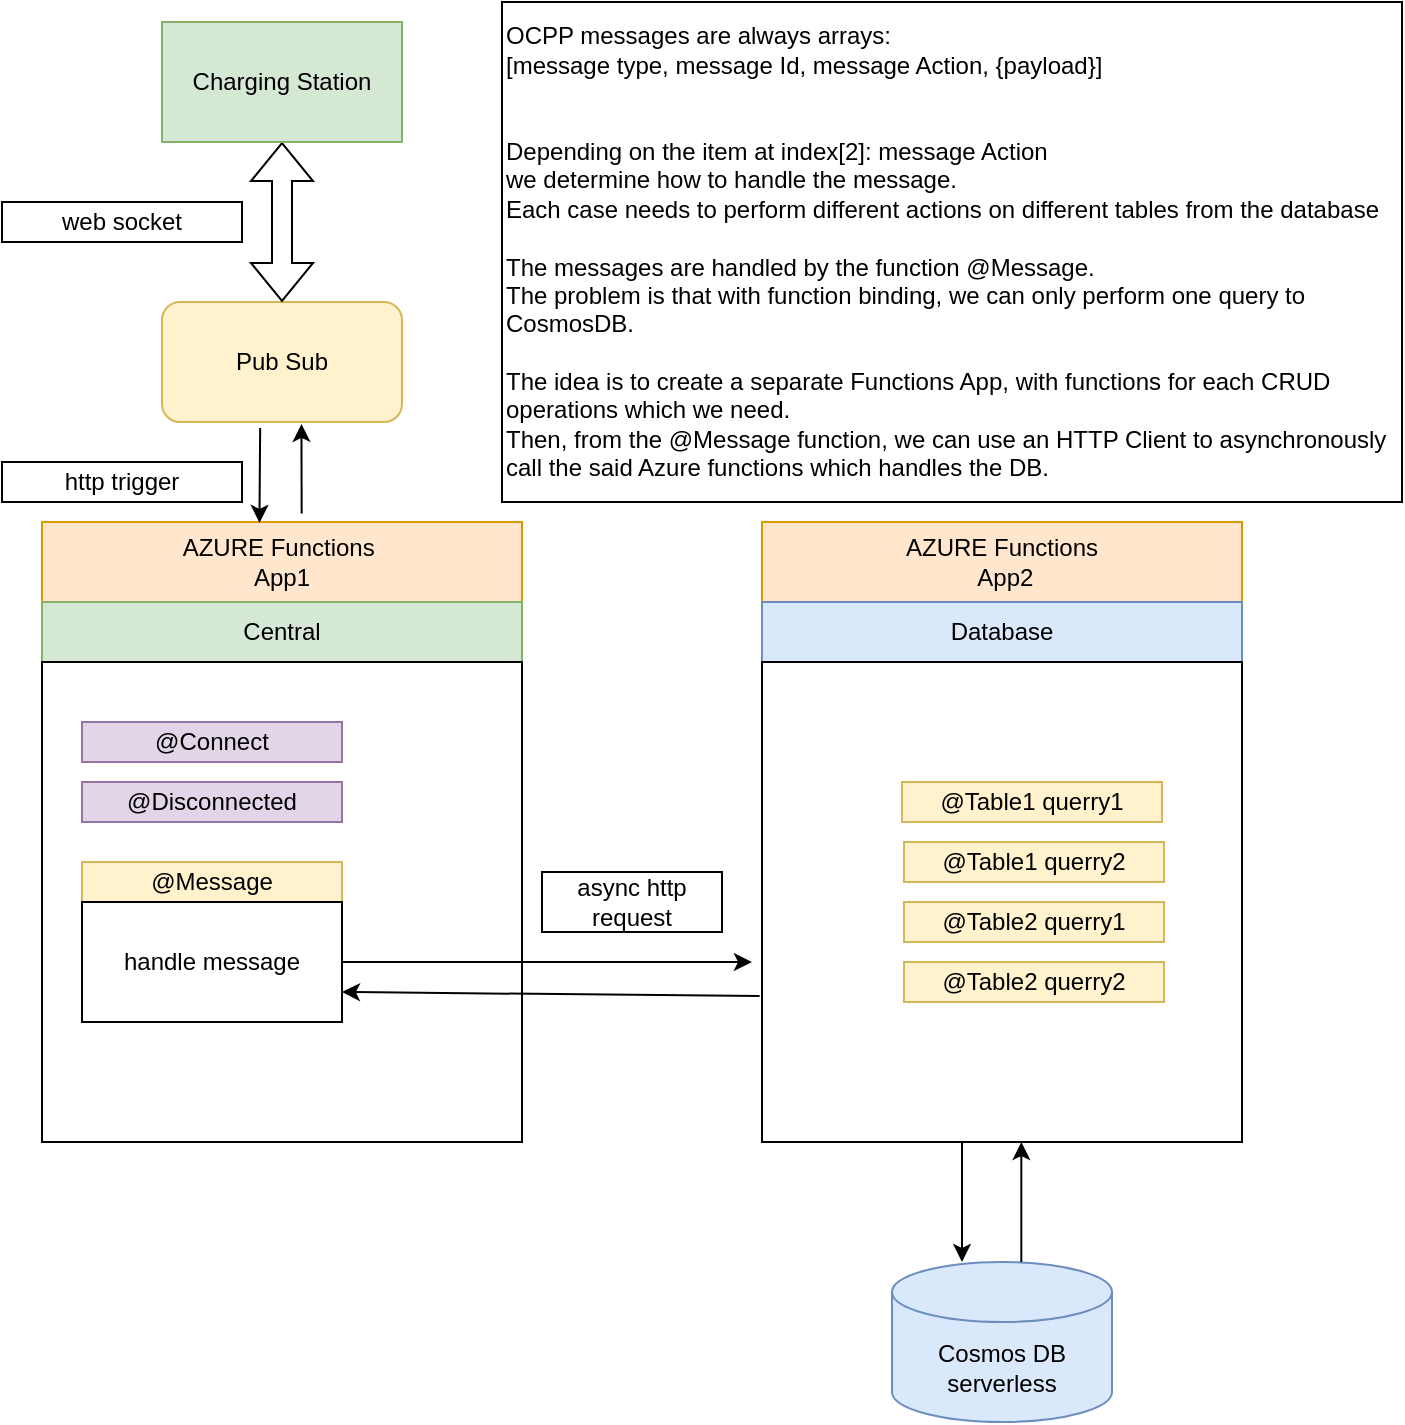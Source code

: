 <mxfile version="22.1.5" type="github">
  <diagram name="Page-1" id="swX_OmcifyCcQ__FE-wy">
    <mxGraphModel dx="1436" dy="982" grid="1" gridSize="10" guides="1" tooltips="1" connect="1" arrows="1" fold="1" page="1" pageScale="1" pageWidth="850" pageHeight="1100" math="0" shadow="0">
      <root>
        <mxCell id="0" />
        <mxCell id="1" parent="0" />
        <mxCell id="JxlkaKrIeEIBKMhmb0Ot-1" value="&lt;div&gt;AZURE Functions&amp;nbsp;&lt;/div&gt;&lt;div&gt;App1&lt;br&gt;&lt;/div&gt;" style="rounded=0;whiteSpace=wrap;html=1;fillColor=#ffe6cc;strokeColor=#d79b00;" parent="1" vertex="1">
          <mxGeometry x="160" y="310" width="240" height="40" as="geometry" />
        </mxCell>
        <mxCell id="JxlkaKrIeEIBKMhmb0Ot-2" value="Central" style="rounded=0;whiteSpace=wrap;html=1;fillColor=#d5e8d4;strokeColor=#82b366;" parent="1" vertex="1">
          <mxGeometry x="160" y="350" width="240" height="30" as="geometry" />
        </mxCell>
        <mxCell id="JxlkaKrIeEIBKMhmb0Ot-3" value="&lt;div&gt;AZURE Functions&lt;/div&gt;&amp;nbsp;App2" style="rounded=0;whiteSpace=wrap;html=1;fillColor=#ffe6cc;strokeColor=#d79b00;" parent="1" vertex="1">
          <mxGeometry x="520" y="310" width="240" height="40" as="geometry" />
        </mxCell>
        <mxCell id="JxlkaKrIeEIBKMhmb0Ot-4" value="Database" style="rounded=0;whiteSpace=wrap;html=1;fillColor=#dae8fc;strokeColor=#6c8ebf;" parent="1" vertex="1">
          <mxGeometry x="520" y="350" width="240" height="30" as="geometry" />
        </mxCell>
        <mxCell id="JxlkaKrIeEIBKMhmb0Ot-5" value="" style="rounded=0;whiteSpace=wrap;html=1;" parent="1" vertex="1">
          <mxGeometry x="160" y="380" width="240" height="240" as="geometry" />
        </mxCell>
        <mxCell id="JxlkaKrIeEIBKMhmb0Ot-6" value="@Connect" style="rounded=0;whiteSpace=wrap;html=1;fillColor=#e1d5e7;strokeColor=#9673a6;" parent="1" vertex="1">
          <mxGeometry x="180" y="410" width="130" height="20" as="geometry" />
        </mxCell>
        <mxCell id="JxlkaKrIeEIBKMhmb0Ot-8" value="@Disconnected" style="rounded=0;whiteSpace=wrap;html=1;fillColor=#e1d5e7;strokeColor=#9673a6;" parent="1" vertex="1">
          <mxGeometry x="180" y="440" width="130" height="20" as="geometry" />
        </mxCell>
        <mxCell id="JxlkaKrIeEIBKMhmb0Ot-9" value="@Message" style="rounded=0;whiteSpace=wrap;html=1;fillColor=#fff2cc;strokeColor=#d6b656;" parent="1" vertex="1">
          <mxGeometry x="180" y="480" width="130" height="20" as="geometry" />
        </mxCell>
        <mxCell id="JxlkaKrIeEIBKMhmb0Ot-10" value="handle message" style="rounded=0;whiteSpace=wrap;html=1;" parent="1" vertex="1">
          <mxGeometry x="180" y="500" width="130" height="60" as="geometry" />
        </mxCell>
        <mxCell id="JxlkaKrIeEIBKMhmb0Ot-11" value="" style="rounded=0;whiteSpace=wrap;html=1;" parent="1" vertex="1">
          <mxGeometry x="520" y="380" width="240" height="240" as="geometry" />
        </mxCell>
        <mxCell id="JxlkaKrIeEIBKMhmb0Ot-12" style="edgeStyle=orthogonalEdgeStyle;rounded=0;orthogonalLoop=1;jettySize=auto;html=1;exitX=1;exitY=0.5;exitDx=0;exitDy=0;entryX=-0.021;entryY=0.625;entryDx=0;entryDy=0;entryPerimeter=0;" parent="1" source="JxlkaKrIeEIBKMhmb0Ot-10" target="JxlkaKrIeEIBKMhmb0Ot-11" edge="1">
          <mxGeometry relative="1" as="geometry" />
        </mxCell>
        <mxCell id="JxlkaKrIeEIBKMhmb0Ot-13" value="async http request" style="rounded=0;whiteSpace=wrap;html=1;" parent="1" vertex="1">
          <mxGeometry x="410" y="485" width="90" height="30" as="geometry" />
        </mxCell>
        <mxCell id="JxlkaKrIeEIBKMhmb0Ot-14" value="@Table1 querry1" style="rounded=0;whiteSpace=wrap;html=1;fillColor=#fff2cc;strokeColor=#d6b656;" parent="1" vertex="1">
          <mxGeometry x="590" y="440" width="130" height="20" as="geometry" />
        </mxCell>
        <mxCell id="JxlkaKrIeEIBKMhmb0Ot-15" value="@Table1 querry2" style="rounded=0;whiteSpace=wrap;html=1;fillColor=#fff2cc;strokeColor=#d6b656;" parent="1" vertex="1">
          <mxGeometry x="591" y="470" width="130" height="20" as="geometry" />
        </mxCell>
        <mxCell id="JxlkaKrIeEIBKMhmb0Ot-19" value="@Table2 querry1" style="rounded=0;whiteSpace=wrap;html=1;fillColor=#fff2cc;strokeColor=#d6b656;" parent="1" vertex="1">
          <mxGeometry x="591" y="500" width="130" height="20" as="geometry" />
        </mxCell>
        <mxCell id="JxlkaKrIeEIBKMhmb0Ot-20" value="@Table2 querry2" style="rounded=0;whiteSpace=wrap;html=1;fillColor=#fff2cc;strokeColor=#d6b656;" parent="1" vertex="1">
          <mxGeometry x="591" y="530" width="130" height="20" as="geometry" />
        </mxCell>
        <mxCell id="JxlkaKrIeEIBKMhmb0Ot-21" value="" style="endArrow=classic;html=1;rounded=0;entryX=1;entryY=0.75;entryDx=0;entryDy=0;exitX=-0.005;exitY=0.696;exitDx=0;exitDy=0;exitPerimeter=0;" parent="1" source="JxlkaKrIeEIBKMhmb0Ot-11" target="JxlkaKrIeEIBKMhmb0Ot-10" edge="1">
          <mxGeometry width="50" height="50" relative="1" as="geometry">
            <mxPoint x="470" y="590" as="sourcePoint" />
            <mxPoint x="530" y="520" as="targetPoint" />
          </mxGeometry>
        </mxCell>
        <mxCell id="JxlkaKrIeEIBKMhmb0Ot-24" value="&lt;div&gt;Cosmos DB&lt;/div&gt;&lt;div&gt;serverless&lt;br&gt;&lt;/div&gt;" style="shape=cylinder3;whiteSpace=wrap;html=1;boundedLbl=1;backgroundOutline=1;size=15;fillColor=#dae8fc;strokeColor=#6c8ebf;" parent="1" vertex="1">
          <mxGeometry x="585" y="680" width="110" height="80" as="geometry" />
        </mxCell>
        <mxCell id="JxlkaKrIeEIBKMhmb0Ot-26" value="" style="endArrow=classic;html=1;rounded=0;" parent="1" edge="1">
          <mxGeometry width="50" height="50" relative="1" as="geometry">
            <mxPoint x="620" y="620" as="sourcePoint" />
            <mxPoint x="620" y="680" as="targetPoint" />
          </mxGeometry>
        </mxCell>
        <mxCell id="JxlkaKrIeEIBKMhmb0Ot-29" value="" style="endArrow=classic;html=1;rounded=0;" parent="1" edge="1">
          <mxGeometry width="50" height="50" relative="1" as="geometry">
            <mxPoint x="649.66" y="680" as="sourcePoint" />
            <mxPoint x="649.66" y="620" as="targetPoint" />
          </mxGeometry>
        </mxCell>
        <mxCell id="JxlkaKrIeEIBKMhmb0Ot-30" value="Pub Sub" style="rounded=1;whiteSpace=wrap;html=1;fillColor=#fff2cc;strokeColor=#d6b656;" parent="1" vertex="1">
          <mxGeometry x="220" y="200" width="120" height="60" as="geometry" />
        </mxCell>
        <mxCell id="JxlkaKrIeEIBKMhmb0Ot-33" value="" style="shape=flexArrow;endArrow=classic;startArrow=classic;html=1;rounded=0;exitX=0.5;exitY=0;exitDx=0;exitDy=0;" parent="1" source="JxlkaKrIeEIBKMhmb0Ot-30" edge="1">
          <mxGeometry width="100" height="100" relative="1" as="geometry">
            <mxPoint x="180" y="220" as="sourcePoint" />
            <mxPoint x="280" y="120" as="targetPoint" />
          </mxGeometry>
        </mxCell>
        <mxCell id="JxlkaKrIeEIBKMhmb0Ot-35" value="Charging Station" style="rounded=0;whiteSpace=wrap;html=1;fillColor=#d5e8d4;strokeColor=#82b366;" parent="1" vertex="1">
          <mxGeometry x="220" y="60" width="120" height="60" as="geometry" />
        </mxCell>
        <mxCell id="JxlkaKrIeEIBKMhmb0Ot-36" value="" style="endArrow=classic;html=1;rounded=0;exitX=0.409;exitY=1.05;exitDx=0;exitDy=0;exitPerimeter=0;entryX=0.453;entryY=0.011;entryDx=0;entryDy=0;entryPerimeter=0;" parent="1" source="JxlkaKrIeEIBKMhmb0Ot-30" target="JxlkaKrIeEIBKMhmb0Ot-1" edge="1">
          <mxGeometry width="50" height="50" relative="1" as="geometry">
            <mxPoint x="269.66" y="270" as="sourcePoint" />
            <mxPoint x="270" y="320" as="targetPoint" />
          </mxGeometry>
        </mxCell>
        <mxCell id="JxlkaKrIeEIBKMhmb0Ot-37" value="" style="endArrow=classic;html=1;rounded=0;exitX=0.541;exitY=-0.107;exitDx=0;exitDy=0;exitPerimeter=0;entryX=0.581;entryY=1.016;entryDx=0;entryDy=0;entryPerimeter=0;" parent="1" source="JxlkaKrIeEIBKMhmb0Ot-1" target="JxlkaKrIeEIBKMhmb0Ot-30" edge="1">
          <mxGeometry width="50" height="50" relative="1" as="geometry">
            <mxPoint x="310" y="310" as="sourcePoint" />
            <mxPoint x="289.66" y="270" as="targetPoint" />
          </mxGeometry>
        </mxCell>
        <mxCell id="JxlkaKrIeEIBKMhmb0Ot-38" value="web socket" style="rounded=0;whiteSpace=wrap;html=1;" parent="1" vertex="1">
          <mxGeometry x="140" y="150" width="120" height="20" as="geometry" />
        </mxCell>
        <mxCell id="JxlkaKrIeEIBKMhmb0Ot-39" value="http trigger" style="rounded=0;whiteSpace=wrap;html=1;" parent="1" vertex="1">
          <mxGeometry x="140" y="280" width="120" height="20" as="geometry" />
        </mxCell>
        <mxCell id="LG0gamAI-7Yihom5rvxm-4" value="&lt;div align=&quot;left&quot;&gt;OCPP messages are always arrays:&lt;br&gt;&lt;/div&gt;&lt;div align=&quot;left&quot;&gt;[message type, message Id, message Action, {payload}]&lt;br&gt;&lt;/div&gt;&lt;br&gt;&lt;br&gt;&lt;div&gt;Depending on the item at index[2]: message Action&lt;/div&gt;&lt;div&gt;we determine how to handle the message.&lt;br&gt;Each case needs to perform different actions on different tables from the database&lt;br&gt;&lt;br&gt;The messages are handled by the function @Message.&lt;/div&gt;&lt;div&gt;The problem is that with function binding, we can only perform one query to CosmosDB.&lt;br&gt;&lt;br&gt;The idea is to create a separate Functions App, with functions for each CRUD operations which we need.&lt;br&gt;Then, from the @Message function, we can use an HTTP Client to asynchronously&lt;br&gt;call the said Azure functions which handles the DB.&lt;br&gt;&lt;/div&gt;" style="rounded=0;whiteSpace=wrap;html=1;align=left;" parent="1" vertex="1">
          <mxGeometry x="390" y="50" width="450" height="250" as="geometry" />
        </mxCell>
      </root>
    </mxGraphModel>
  </diagram>
</mxfile>
